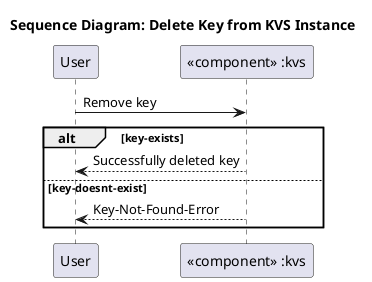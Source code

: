 @startuml

title Sequence Diagram: Delete Key from KVS Instance

participant "User" as actor
participant "«component» :kvs" as kvs

actor -> kvs: Remove key

alt key-exists
    kvs --> actor: Successfully deleted key
else key-doesnt-exist
    kvs --> actor: Key-Not-Found-Error
end

@enduml
